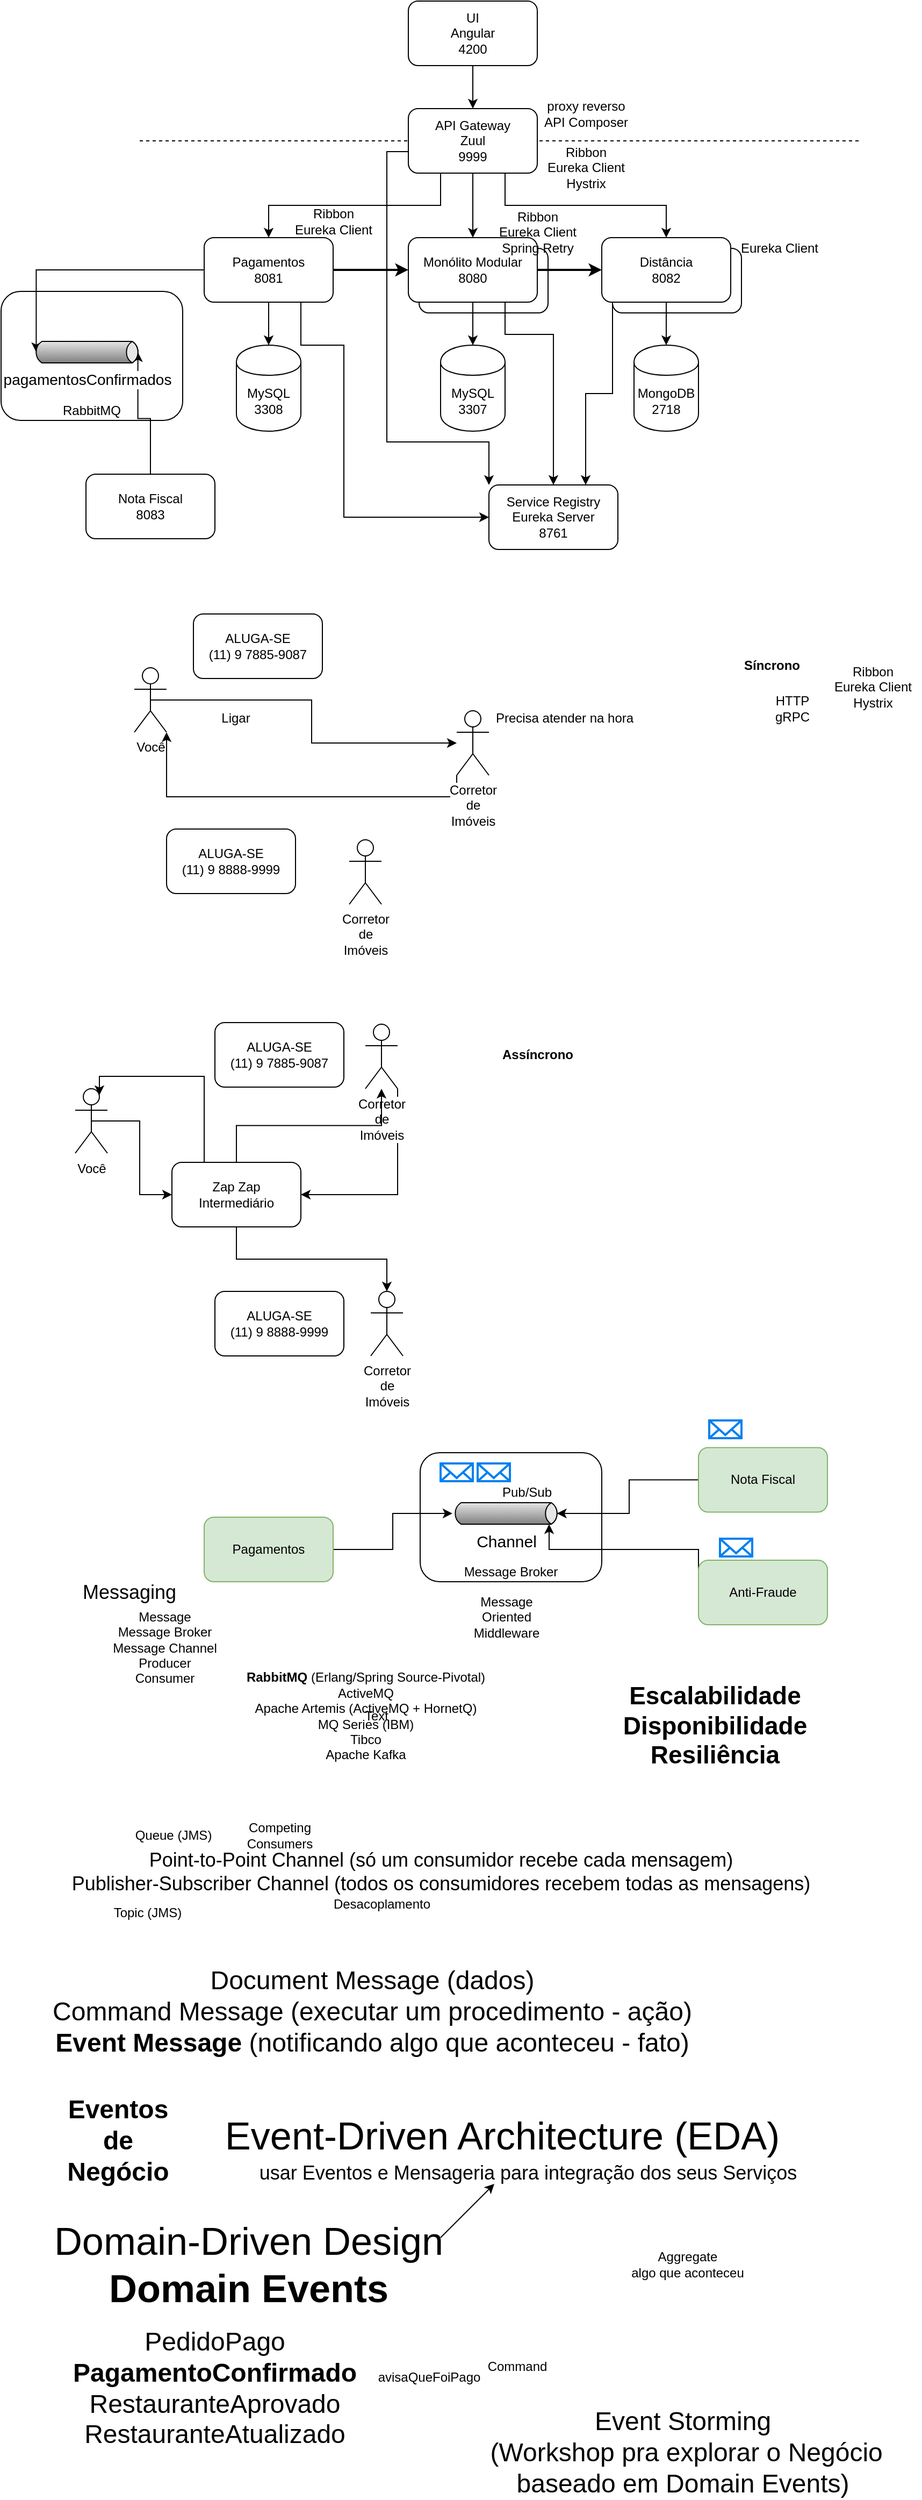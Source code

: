 <mxfile version="12.9.6" type="device"><diagram id="HgyVN2ir3AbYtpN6n-xm" name="Page-1"><mxGraphModel dx="1718" dy="497" grid="1" gridSize="10" guides="1" tooltips="1" connect="1" arrows="1" fold="1" page="1" pageScale="1" pageWidth="850" pageHeight="1100" math="0" shadow="0"><root><mxCell id="0"/><mxCell id="1" parent="0"/><mxCell id="lGlOOzOEdL2pA3N0CKUu-169" value="RabbitMQ" style="rounded=1;whiteSpace=wrap;html=1;verticalAlign=bottom;" vertex="1" parent="1"><mxGeometry x="-29" y="280" width="169" height="120" as="geometry"/></mxCell><mxCell id="lGlOOzOEdL2pA3N0CKUu-108" value="Message Broker" style="rounded=1;whiteSpace=wrap;html=1;verticalAlign=bottom;" vertex="1" parent="1"><mxGeometry x="361" y="1360" width="169" height="120" as="geometry"/></mxCell><mxCell id="lGlOOzOEdL2pA3N0CKUu-31" value="Monólito Modular&lt;br&gt;8080" style="rounded=1;whiteSpace=wrap;html=1;" vertex="1" parent="1"><mxGeometry x="360" y="240" width="120" height="60" as="geometry"/></mxCell><mxCell id="lGlOOzOEdL2pA3N0CKUu-30" value="Distância&lt;br&gt;8082" style="rounded=1;whiteSpace=wrap;html=1;" vertex="1" parent="1"><mxGeometry x="540" y="240" width="120" height="60" as="geometry"/></mxCell><mxCell id="lGlOOzOEdL2pA3N0CKUu-24" value="" style="endArrow=none;dashed=1;html=1;" edge="1" parent="1"><mxGeometry width="50" height="50" relative="1" as="geometry"><mxPoint x="100" y="140" as="sourcePoint"/><mxPoint x="770" y="140" as="targetPoint"/></mxGeometry></mxCell><mxCell id="lGlOOzOEdL2pA3N0CKUu-6" style="edgeStyle=orthogonalEdgeStyle;rounded=0;orthogonalLoop=1;jettySize=auto;html=1;exitX=0.5;exitY=1;exitDx=0;exitDy=0;" edge="1" parent="1" source="lGlOOzOEdL2pA3N0CKUu-1" target="lGlOOzOEdL2pA3N0CKUu-5"><mxGeometry relative="1" as="geometry"/></mxCell><mxCell id="lGlOOzOEdL2pA3N0CKUu-28" style="edgeStyle=orthogonalEdgeStyle;rounded=0;orthogonalLoop=1;jettySize=auto;html=1;exitX=1;exitY=0.5;exitDx=0;exitDy=0;entryX=0;entryY=0.5;entryDx=0;entryDy=0;strokeWidth=2;" edge="1" parent="1" source="lGlOOzOEdL2pA3N0CKUu-1" target="lGlOOzOEdL2pA3N0CKUu-12"><mxGeometry relative="1" as="geometry"/></mxCell><mxCell id="lGlOOzOEdL2pA3N0CKUu-38" style="edgeStyle=orthogonalEdgeStyle;rounded=0;orthogonalLoop=1;jettySize=auto;html=1;exitX=0.75;exitY=1;exitDx=0;exitDy=0;" edge="1" parent="1" source="lGlOOzOEdL2pA3N0CKUu-1" target="lGlOOzOEdL2pA3N0CKUu-33"><mxGeometry relative="1" as="geometry"><Array as="points"><mxPoint x="440" y="320"/><mxPoint x="485" y="320"/></Array></mxGeometry></mxCell><mxCell id="lGlOOzOEdL2pA3N0CKUu-1" value="Monólito Modular&lt;br&gt;8080" style="rounded=1;whiteSpace=wrap;html=1;" vertex="1" parent="1"><mxGeometry x="350" y="230" width="120" height="60" as="geometry"/></mxCell><mxCell id="lGlOOzOEdL2pA3N0CKUu-5" value="MySQL&lt;br&gt;3307" style="shape=cylinder;whiteSpace=wrap;html=1;boundedLbl=1;backgroundOutline=1;" vertex="1" parent="1"><mxGeometry x="380" y="330" width="60" height="80" as="geometry"/></mxCell><mxCell id="lGlOOzOEdL2pA3N0CKUu-8" style="edgeStyle=orthogonalEdgeStyle;rounded=0;orthogonalLoop=1;jettySize=auto;html=1;exitX=0.5;exitY=1;exitDx=0;exitDy=0;" edge="1" parent="1" source="lGlOOzOEdL2pA3N0CKUu-7" target="lGlOOzOEdL2pA3N0CKUu-1"><mxGeometry relative="1" as="geometry"/></mxCell><mxCell id="lGlOOzOEdL2pA3N0CKUu-10" style="edgeStyle=orthogonalEdgeStyle;rounded=0;orthogonalLoop=1;jettySize=auto;html=1;exitX=0.25;exitY=1;exitDx=0;exitDy=0;" edge="1" parent="1" source="lGlOOzOEdL2pA3N0CKUu-7" target="lGlOOzOEdL2pA3N0CKUu-9"><mxGeometry relative="1" as="geometry"/></mxCell><mxCell id="lGlOOzOEdL2pA3N0CKUu-14" style="edgeStyle=orthogonalEdgeStyle;rounded=0;orthogonalLoop=1;jettySize=auto;html=1;exitX=0.75;exitY=1;exitDx=0;exitDy=0;" edge="1" parent="1" source="lGlOOzOEdL2pA3N0CKUu-7" target="lGlOOzOEdL2pA3N0CKUu-12"><mxGeometry relative="1" as="geometry"/></mxCell><mxCell id="lGlOOzOEdL2pA3N0CKUu-40" style="edgeStyle=orthogonalEdgeStyle;rounded=0;orthogonalLoop=1;jettySize=auto;html=1;entryX=0;entryY=0;entryDx=0;entryDy=0;exitX=0;exitY=0.5;exitDx=0;exitDy=0;" edge="1" parent="1" source="lGlOOzOEdL2pA3N0CKUu-7" target="lGlOOzOEdL2pA3N0CKUu-33"><mxGeometry relative="1" as="geometry"><mxPoint x="360" y="170" as="sourcePoint"/><Array as="points"><mxPoint x="350" y="150"/><mxPoint x="330" y="150"/><mxPoint x="330" y="420"/><mxPoint x="425" y="420"/></Array></mxGeometry></mxCell><mxCell id="lGlOOzOEdL2pA3N0CKUu-7" value="API Gateway&lt;br&gt;Zuul&lt;br&gt;9999" style="rounded=1;whiteSpace=wrap;html=1;" vertex="1" parent="1"><mxGeometry x="350" y="110" width="120" height="60" as="geometry"/></mxCell><mxCell id="lGlOOzOEdL2pA3N0CKUu-21" style="edgeStyle=orthogonalEdgeStyle;rounded=0;orthogonalLoop=1;jettySize=auto;html=1;exitX=0.5;exitY=1;exitDx=0;exitDy=0;" edge="1" parent="1" source="lGlOOzOEdL2pA3N0CKUu-9" target="lGlOOzOEdL2pA3N0CKUu-16"><mxGeometry relative="1" as="geometry"/></mxCell><mxCell id="lGlOOzOEdL2pA3N0CKUu-27" style="edgeStyle=orthogonalEdgeStyle;rounded=0;orthogonalLoop=1;jettySize=auto;html=1;exitX=1;exitY=0.5;exitDx=0;exitDy=0;strokeWidth=2;" edge="1" parent="1" source="lGlOOzOEdL2pA3N0CKUu-9" target="lGlOOzOEdL2pA3N0CKUu-1"><mxGeometry relative="1" as="geometry"/></mxCell><mxCell id="lGlOOzOEdL2pA3N0CKUu-39" style="edgeStyle=orthogonalEdgeStyle;rounded=0;orthogonalLoop=1;jettySize=auto;html=1;exitX=0.75;exitY=1;exitDx=0;exitDy=0;entryX=0;entryY=0.5;entryDx=0;entryDy=0;" edge="1" parent="1" source="lGlOOzOEdL2pA3N0CKUu-9" target="lGlOOzOEdL2pA3N0CKUu-33"><mxGeometry relative="1" as="geometry"><Array as="points"><mxPoint x="250" y="330"/><mxPoint x="290" y="330"/><mxPoint x="290" y="490"/></Array></mxGeometry></mxCell><mxCell id="lGlOOzOEdL2pA3N0CKUu-177" style="edgeStyle=orthogonalEdgeStyle;rounded=0;orthogonalLoop=1;jettySize=auto;html=1;exitX=0;exitY=0.5;exitDx=0;exitDy=0;entryX=0;entryY=0.5;entryDx=2.7;entryDy=0;entryPerimeter=0;strokeWidth=1;" edge="1" parent="1" source="lGlOOzOEdL2pA3N0CKUu-9" target="lGlOOzOEdL2pA3N0CKUu-170"><mxGeometry relative="1" as="geometry"/></mxCell><mxCell id="lGlOOzOEdL2pA3N0CKUu-9" value="Pagamentos&lt;br&gt;8081" style="rounded=1;whiteSpace=wrap;html=1;" vertex="1" parent="1"><mxGeometry x="160" y="230" width="120" height="60" as="geometry"/></mxCell><mxCell id="lGlOOzOEdL2pA3N0CKUu-23" style="edgeStyle=orthogonalEdgeStyle;rounded=0;orthogonalLoop=1;jettySize=auto;html=1;exitX=0.5;exitY=1;exitDx=0;exitDy=0;" edge="1" parent="1" source="lGlOOzOEdL2pA3N0CKUu-12" target="lGlOOzOEdL2pA3N0CKUu-19"><mxGeometry relative="1" as="geometry"/></mxCell><mxCell id="lGlOOzOEdL2pA3N0CKUu-37" style="edgeStyle=orthogonalEdgeStyle;rounded=0;orthogonalLoop=1;jettySize=auto;html=1;exitX=0.25;exitY=1;exitDx=0;exitDy=0;entryX=0.75;entryY=0;entryDx=0;entryDy=0;" edge="1" parent="1" source="lGlOOzOEdL2pA3N0CKUu-12" target="lGlOOzOEdL2pA3N0CKUu-33"><mxGeometry relative="1" as="geometry"><Array as="points"><mxPoint x="540" y="290"/><mxPoint x="540" y="375"/><mxPoint x="515" y="375"/></Array></mxGeometry></mxCell><mxCell id="lGlOOzOEdL2pA3N0CKUu-12" value="Distância&lt;br&gt;8082" style="rounded=1;whiteSpace=wrap;html=1;" vertex="1" parent="1"><mxGeometry x="530" y="230" width="120" height="60" as="geometry"/></mxCell><mxCell id="lGlOOzOEdL2pA3N0CKUu-16" value="MySQL&lt;br&gt;3308" style="shape=cylinder;whiteSpace=wrap;html=1;boundedLbl=1;backgroundOutline=1;" vertex="1" parent="1"><mxGeometry x="190" y="330" width="60" height="80" as="geometry"/></mxCell><mxCell id="lGlOOzOEdL2pA3N0CKUu-19" value="MongoDB&lt;br&gt;2718" style="shape=cylinder;whiteSpace=wrap;html=1;boundedLbl=1;backgroundOutline=1;" vertex="1" parent="1"><mxGeometry x="560" y="330" width="60" height="80" as="geometry"/></mxCell><mxCell id="lGlOOzOEdL2pA3N0CKUu-26" style="edgeStyle=orthogonalEdgeStyle;rounded=0;orthogonalLoop=1;jettySize=auto;html=1;exitX=0.5;exitY=1;exitDx=0;exitDy=0;entryX=0.5;entryY=0;entryDx=0;entryDy=0;" edge="1" parent="1" source="lGlOOzOEdL2pA3N0CKUu-25" target="lGlOOzOEdL2pA3N0CKUu-7"><mxGeometry relative="1" as="geometry"/></mxCell><mxCell id="lGlOOzOEdL2pA3N0CKUu-25" value="UI&lt;br&gt;Angular&lt;br&gt;4200" style="rounded=1;whiteSpace=wrap;html=1;" vertex="1" parent="1"><mxGeometry x="350" y="10" width="120" height="60" as="geometry"/></mxCell><mxCell id="lGlOOzOEdL2pA3N0CKUu-29" value="proxy reverso&lt;br&gt;API Composer" style="text;html=1;align=center;verticalAlign=middle;resizable=0;points=[];autosize=1;" vertex="1" parent="1"><mxGeometry x="470" y="100" width="90" height="30" as="geometry"/></mxCell><mxCell id="lGlOOzOEdL2pA3N0CKUu-32" value="Ribbon&lt;br&gt;Eureka Client&lt;br&gt;Hystrix" style="text;html=1;align=center;verticalAlign=middle;resizable=0;points=[];autosize=1;" vertex="1" parent="1"><mxGeometry x="470" y="140" width="90" height="50" as="geometry"/></mxCell><mxCell id="lGlOOzOEdL2pA3N0CKUu-33" value="Service Registry&lt;br&gt;Eureka Server&lt;br&gt;8761" style="rounded=1;whiteSpace=wrap;html=1;" vertex="1" parent="1"><mxGeometry x="425" y="460" width="120" height="60" as="geometry"/></mxCell><mxCell id="lGlOOzOEdL2pA3N0CKUu-34" value="Ribbon&lt;br&gt;Eureka Client&lt;br&gt;Spring Retry" style="text;html=1;align=center;verticalAlign=middle;resizable=0;points=[];autosize=1;" vertex="1" parent="1"><mxGeometry x="425" y="200" width="90" height="50" as="geometry"/></mxCell><mxCell id="lGlOOzOEdL2pA3N0CKUu-35" value="Ribbon&lt;br&gt;Eureka Client" style="text;html=1;align=center;verticalAlign=middle;resizable=0;points=[];autosize=1;" vertex="1" parent="1"><mxGeometry x="235" y="200" width="90" height="30" as="geometry"/></mxCell><mxCell id="lGlOOzOEdL2pA3N0CKUu-36" value="Eureka Client" style="text;html=1;align=center;verticalAlign=middle;resizable=0;points=[];autosize=1;" vertex="1" parent="1"><mxGeometry x="650" y="230" width="90" height="20" as="geometry"/></mxCell><mxCell id="lGlOOzOEdL2pA3N0CKUu-178" style="edgeStyle=orthogonalEdgeStyle;rounded=0;orthogonalLoop=1;jettySize=auto;html=1;exitX=0.5;exitY=0;exitDx=0;exitDy=0;entryX=1;entryY=0.5;entryDx=-2.7;entryDy=0;entryPerimeter=0;strokeWidth=1;" edge="1" parent="1" source="lGlOOzOEdL2pA3N0CKUu-44" target="lGlOOzOEdL2pA3N0CKUu-170"><mxGeometry relative="1" as="geometry"/></mxCell><mxCell id="lGlOOzOEdL2pA3N0CKUu-44" value="Nota Fiscal&lt;br&gt;8083" style="rounded=1;whiteSpace=wrap;html=1;" vertex="1" parent="1"><mxGeometry x="50" y="450" width="120" height="60" as="geometry"/></mxCell><mxCell id="lGlOOzOEdL2pA3N0CKUu-54" style="edgeStyle=orthogonalEdgeStyle;rounded=0;orthogonalLoop=1;jettySize=auto;html=1;exitX=0.5;exitY=0.5;exitDx=0;exitDy=0;exitPerimeter=0;strokeWidth=1;" edge="1" parent="1" source="lGlOOzOEdL2pA3N0CKUu-48" target="lGlOOzOEdL2pA3N0CKUu-53"><mxGeometry relative="1" as="geometry"/></mxCell><mxCell id="lGlOOzOEdL2pA3N0CKUu-48" value="Você" style="shape=umlActor;verticalLabelPosition=bottom;labelBackgroundColor=#ffffff;verticalAlign=top;html=1;outlineConnect=0;" vertex="1" parent="1"><mxGeometry x="95" y="630" width="30" height="60" as="geometry"/></mxCell><mxCell id="lGlOOzOEdL2pA3N0CKUu-52" value="ALUGA-SE&lt;br&gt;(11) 9 7885-9087" style="rounded=1;whiteSpace=wrap;html=1;" vertex="1" parent="1"><mxGeometry x="150" y="580" width="120" height="60" as="geometry"/></mxCell><mxCell id="lGlOOzOEdL2pA3N0CKUu-110" style="edgeStyle=orthogonalEdgeStyle;rounded=0;orthogonalLoop=1;jettySize=auto;html=1;exitX=0;exitY=1;exitDx=0;exitDy=0;exitPerimeter=0;entryX=1;entryY=1;entryDx=0;entryDy=0;entryPerimeter=0;strokeWidth=1;" edge="1" parent="1" source="lGlOOzOEdL2pA3N0CKUu-53" target="lGlOOzOEdL2pA3N0CKUu-48"><mxGeometry relative="1" as="geometry"/></mxCell><mxCell id="lGlOOzOEdL2pA3N0CKUu-53" value="Corretor&lt;br&gt;de&lt;br&gt;Imóveis" style="shape=umlActor;verticalLabelPosition=bottom;labelBackgroundColor=#ffffff;verticalAlign=top;html=1;outlineConnect=0;" vertex="1" parent="1"><mxGeometry x="395" y="670" width="30" height="60" as="geometry"/></mxCell><mxCell id="lGlOOzOEdL2pA3N0CKUu-56" value="Ligar" style="text;html=1;align=center;verticalAlign=middle;resizable=0;points=[];autosize=1;" vertex="1" parent="1"><mxGeometry x="169" y="667" width="40" height="20" as="geometry"/></mxCell><mxCell id="lGlOOzOEdL2pA3N0CKUu-57" value="Precisa atender na hora" style="text;html=1;align=center;verticalAlign=middle;resizable=0;points=[];autosize=1;" vertex="1" parent="1"><mxGeometry x="425" y="667" width="140" height="20" as="geometry"/></mxCell><mxCell id="lGlOOzOEdL2pA3N0CKUu-58" value="ALUGA-SE&lt;br&gt;(11) 9 8888-9999" style="rounded=1;whiteSpace=wrap;html=1;" vertex="1" parent="1"><mxGeometry x="125" y="780" width="120" height="60" as="geometry"/></mxCell><mxCell id="lGlOOzOEdL2pA3N0CKUu-60" value="Corretor&lt;br&gt;de&lt;br&gt;Imóveis" style="shape=umlActor;verticalLabelPosition=bottom;labelBackgroundColor=#ffffff;verticalAlign=top;html=1;outlineConnect=0;" vertex="1" parent="1"><mxGeometry x="295" y="790" width="30" height="60" as="geometry"/></mxCell><mxCell id="lGlOOzOEdL2pA3N0CKUu-83" value="&lt;b&gt;Síncrono&lt;/b&gt;" style="text;html=1;align=center;verticalAlign=middle;resizable=0;points=[];autosize=1;" vertex="1" parent="1"><mxGeometry x="653" y="618" width="70" height="20" as="geometry"/></mxCell><mxCell id="lGlOOzOEdL2pA3N0CKUu-84" style="edgeStyle=orthogonalEdgeStyle;rounded=0;orthogonalLoop=1;jettySize=auto;html=1;exitX=0.5;exitY=0.5;exitDx=0;exitDy=0;exitPerimeter=0;entryX=0;entryY=0.5;entryDx=0;entryDy=0;strokeWidth=1;" edge="1" parent="1" source="lGlOOzOEdL2pA3N0CKUu-85" target="lGlOOzOEdL2pA3N0CKUu-94"><mxGeometry relative="1" as="geometry"/></mxCell><mxCell id="lGlOOzOEdL2pA3N0CKUu-85" value="Você" style="shape=umlActor;verticalLabelPosition=bottom;labelBackgroundColor=#ffffff;verticalAlign=top;html=1;outlineConnect=0;" vertex="1" parent="1"><mxGeometry x="40" y="1021.5" width="30" height="60" as="geometry"/></mxCell><mxCell id="lGlOOzOEdL2pA3N0CKUu-86" value="ALUGA-SE&lt;br&gt;(11) 9 7885-9087" style="rounded=1;whiteSpace=wrap;html=1;" vertex="1" parent="1"><mxGeometry x="170" y="960" width="120" height="60" as="geometry"/></mxCell><mxCell id="lGlOOzOEdL2pA3N0CKUu-87" style="edgeStyle=orthogonalEdgeStyle;rounded=0;orthogonalLoop=1;jettySize=auto;html=1;exitX=1;exitY=1;exitDx=0;exitDy=0;exitPerimeter=0;entryX=1;entryY=0.5;entryDx=0;entryDy=0;strokeWidth=1;" edge="1" parent="1" source="lGlOOzOEdL2pA3N0CKUu-88" target="lGlOOzOEdL2pA3N0CKUu-94"><mxGeometry relative="1" as="geometry"/></mxCell><mxCell id="lGlOOzOEdL2pA3N0CKUu-88" value="Corretor&lt;br&gt;de&lt;br&gt;Imóveis" style="shape=umlActor;verticalLabelPosition=bottom;labelBackgroundColor=#ffffff;verticalAlign=top;html=1;outlineConnect=0;" vertex="1" parent="1"><mxGeometry x="310" y="961.5" width="30" height="60" as="geometry"/></mxCell><mxCell id="lGlOOzOEdL2pA3N0CKUu-89" value="ALUGA-SE&lt;br&gt;(11) 9 8888-9999" style="rounded=1;whiteSpace=wrap;html=1;" vertex="1" parent="1"><mxGeometry x="170" y="1210" width="120" height="60" as="geometry"/></mxCell><mxCell id="lGlOOzOEdL2pA3N0CKUu-90" value="Corretor&lt;br&gt;de&lt;br&gt;Imóveis" style="shape=umlActor;verticalLabelPosition=bottom;labelBackgroundColor=#ffffff;verticalAlign=top;html=1;outlineConnect=0;" vertex="1" parent="1"><mxGeometry x="315" y="1210" width="30" height="60" as="geometry"/></mxCell><mxCell id="lGlOOzOEdL2pA3N0CKUu-91" style="edgeStyle=orthogonalEdgeStyle;rounded=0;orthogonalLoop=1;jettySize=auto;html=1;exitX=0.5;exitY=0;exitDx=0;exitDy=0;strokeWidth=1;" edge="1" parent="1" source="lGlOOzOEdL2pA3N0CKUu-94" target="lGlOOzOEdL2pA3N0CKUu-88"><mxGeometry relative="1" as="geometry"/></mxCell><mxCell id="lGlOOzOEdL2pA3N0CKUu-92" style="edgeStyle=orthogonalEdgeStyle;rounded=0;orthogonalLoop=1;jettySize=auto;html=1;exitX=0.5;exitY=1;exitDx=0;exitDy=0;strokeWidth=1;" edge="1" parent="1" source="lGlOOzOEdL2pA3N0CKUu-94" target="lGlOOzOEdL2pA3N0CKUu-90"><mxGeometry relative="1" as="geometry"/></mxCell><mxCell id="lGlOOzOEdL2pA3N0CKUu-93" style="edgeStyle=orthogonalEdgeStyle;rounded=0;orthogonalLoop=1;jettySize=auto;html=1;exitX=0.25;exitY=0;exitDx=0;exitDy=0;entryX=0.75;entryY=0.1;entryDx=0;entryDy=0;entryPerimeter=0;strokeWidth=1;" edge="1" parent="1" source="lGlOOzOEdL2pA3N0CKUu-94" target="lGlOOzOEdL2pA3N0CKUu-85"><mxGeometry relative="1" as="geometry"><Array as="points"><mxPoint x="160" y="1010"/><mxPoint x="63" y="1010"/></Array></mxGeometry></mxCell><mxCell id="lGlOOzOEdL2pA3N0CKUu-94" value="Zap Zap&lt;br&gt;Intermediário" style="rounded=1;whiteSpace=wrap;html=1;" vertex="1" parent="1"><mxGeometry x="130" y="1090" width="120" height="60" as="geometry"/></mxCell><mxCell id="lGlOOzOEdL2pA3N0CKUu-95" value="&lt;b&gt;Assíncrono&lt;/b&gt;" style="text;html=1;align=center;verticalAlign=middle;resizable=0;points=[];autosize=1;" vertex="1" parent="1"><mxGeometry x="430" y="980" width="80" height="20" as="geometry"/></mxCell><mxCell id="lGlOOzOEdL2pA3N0CKUu-96" value="HTTP&lt;br&gt;gRPC" style="text;html=1;align=center;verticalAlign=middle;resizable=0;points=[];autosize=1;" vertex="1" parent="1"><mxGeometry x="682" y="653" width="50" height="30" as="geometry"/></mxCell><mxCell id="lGlOOzOEdL2pA3N0CKUu-97" value="Ribbon&lt;br&gt;Eureka Client&lt;br&gt;Hystrix" style="text;html=1;align=center;verticalAlign=middle;resizable=0;points=[];autosize=1;" vertex="1" parent="1"><mxGeometry x="737" y="623" width="90" height="50" as="geometry"/></mxCell><mxCell id="lGlOOzOEdL2pA3N0CKUu-100" style="edgeStyle=orthogonalEdgeStyle;rounded=0;orthogonalLoop=1;jettySize=auto;html=1;exitX=1;exitY=0.5;exitDx=0;exitDy=0;strokeWidth=1;" edge="1" parent="1" source="lGlOOzOEdL2pA3N0CKUu-98" target="lGlOOzOEdL2pA3N0CKUu-99"><mxGeometry relative="1" as="geometry"/></mxCell><mxCell id="lGlOOzOEdL2pA3N0CKUu-98" value="Pagamentos" style="rounded=1;whiteSpace=wrap;html=1;fillColor=#d5e8d4;strokeColor=#82b366;" vertex="1" parent="1"><mxGeometry x="160" y="1420" width="120" height="60" as="geometry"/></mxCell><mxCell id="lGlOOzOEdL2pA3N0CKUu-99" value="&lt;font style=&quot;font-size: 15px&quot;&gt;Channel&lt;/font&gt;" style="strokeWidth=1;outlineConnect=0;dashed=0;align=center;html=1;fontSize=8;shape=mxgraph.eip.messageChannel;verticalLabelPosition=bottom;labelBackgroundColor=#ffffff;verticalAlign=top;" vertex="1" parent="1"><mxGeometry x="391" y="1406.5" width="100" height="20" as="geometry"/></mxCell><mxCell id="lGlOOzOEdL2pA3N0CKUu-103" style="edgeStyle=orthogonalEdgeStyle;rounded=0;orthogonalLoop=1;jettySize=auto;html=1;exitX=0;exitY=0.5;exitDx=0;exitDy=0;entryX=1;entryY=0.5;entryDx=-2.7;entryDy=0;entryPerimeter=0;strokeWidth=1;" edge="1" parent="1" source="lGlOOzOEdL2pA3N0CKUu-102" target="lGlOOzOEdL2pA3N0CKUu-99"><mxGeometry relative="1" as="geometry"/></mxCell><mxCell id="lGlOOzOEdL2pA3N0CKUu-102" value="Nota Fiscal" style="rounded=1;whiteSpace=wrap;html=1;fillColor=#d5e8d4;strokeColor=#82b366;" vertex="1" parent="1"><mxGeometry x="620" y="1355.25" width="120" height="60" as="geometry"/></mxCell><mxCell id="lGlOOzOEdL2pA3N0CKUu-105" value="&lt;br&gt;Message&lt;br&gt;Message Broker&lt;br&gt;Message Channel&lt;br&gt;Producer&lt;br&gt;Consumer" style="text;html=1;align=center;verticalAlign=middle;resizable=0;points=[];autosize=1;" vertex="1" parent="1"><mxGeometry x="68" y="1489" width="110" height="90" as="geometry"/></mxCell><mxCell id="lGlOOzOEdL2pA3N0CKUu-106" value="Message&lt;br&gt;Oriented&lt;br&gt;Middleware" style="text;html=1;align=center;verticalAlign=middle;resizable=0;points=[];autosize=1;" vertex="1" parent="1"><mxGeometry x="401" y="1488" width="80" height="50" as="geometry"/></mxCell><mxCell id="lGlOOzOEdL2pA3N0CKUu-107" value="&lt;font style=&quot;font-size: 18px&quot;&gt;Messaging&lt;/font&gt;" style="text;html=1;align=center;verticalAlign=middle;resizable=0;points=[];autosize=1;" vertex="1" parent="1"><mxGeometry x="40" y="1480" width="100" height="20" as="geometry"/></mxCell><mxCell id="lGlOOzOEdL2pA3N0CKUu-109" value="&lt;b&gt;RabbitMQ&lt;/b&gt; (Erlang/Spring Source-Pivotal)&lt;br&gt;ActiveMQ&lt;br&gt;Apache Artemis (ActiveMQ + HornetQ)&lt;br&gt;MQ Series (IBM)&lt;br&gt;Tibco&lt;br&gt;Apache Kafka" style="text;html=1;align=center;verticalAlign=middle;resizable=0;points=[];autosize=1;" vertex="1" parent="1"><mxGeometry x="190" y="1560" width="240" height="90" as="geometry"/></mxCell><mxCell id="lGlOOzOEdL2pA3N0CKUu-111" value="Text" style="text;html=1;align=center;verticalAlign=middle;resizable=0;points=[];autosize=1;" vertex="1" parent="lGlOOzOEdL2pA3N0CKUu-109"><mxGeometry x="110" y="35" width="40" height="20" as="geometry"/></mxCell><mxCell id="lGlOOzOEdL2pA3N0CKUu-112" value="&lt;font style=&quot;font-size: 23px&quot;&gt;&lt;b&gt;Escalabilidade&lt;/b&gt;&lt;br&gt;&lt;b&gt;Disponibilidade&lt;br&gt;Resiliência&lt;/b&gt;&lt;/font&gt;" style="text;html=1;align=center;verticalAlign=middle;resizable=0;points=[];autosize=1;" vertex="1" parent="1"><mxGeometry x="540" y="1584" width="190" height="60" as="geometry"/></mxCell><mxCell id="lGlOOzOEdL2pA3N0CKUu-126" style="edgeStyle=orthogonalEdgeStyle;rounded=0;orthogonalLoop=1;jettySize=auto;html=1;exitX=0;exitY=0.5;exitDx=0;exitDy=0;entryX=0;entryY=1;entryDx=90;entryDy=0;entryPerimeter=0;strokeWidth=1;" edge="1" parent="1" source="lGlOOzOEdL2pA3N0CKUu-124" target="lGlOOzOEdL2pA3N0CKUu-99"><mxGeometry relative="1" as="geometry"><Array as="points"><mxPoint x="620" y="1450"/><mxPoint x="481" y="1450"/></Array></mxGeometry></mxCell><mxCell id="lGlOOzOEdL2pA3N0CKUu-124" value="Anti-Fraude" style="rounded=1;whiteSpace=wrap;html=1;fillColor=#d5e8d4;strokeColor=#82b366;" vertex="1" parent="1"><mxGeometry x="620" y="1460" width="120" height="60" as="geometry"/></mxCell><mxCell id="lGlOOzOEdL2pA3N0CKUu-127" value="" style="html=1;verticalLabelPosition=bottom;align=center;labelBackgroundColor=#ffffff;verticalAlign=top;strokeWidth=2;strokeColor=#0080F0;shadow=0;dashed=0;shape=mxgraph.ios7.icons.mail;" vertex="1" parent="1"><mxGeometry x="380" y="1370" width="30" height="16.5" as="geometry"/></mxCell><mxCell id="lGlOOzOEdL2pA3N0CKUu-134" value="&lt;font style=&quot;font-size: 18px&quot;&gt;Point-to-Point Channel (só um consumidor recebe cada mensagem)&lt;br&gt;Publisher-Subscriber Channel (todos os consumidores recebem todas as mensagens)&lt;br&gt;&lt;/font&gt;" style="text;html=1;align=center;verticalAlign=middle;resizable=0;points=[];autosize=1;" vertex="1" parent="1"><mxGeometry x="30" y="1730" width="700" height="40" as="geometry"/></mxCell><mxCell id="lGlOOzOEdL2pA3N0CKUu-137" value="Pub/Sub" style="text;html=1;strokeColor=none;fillColor=none;align=center;verticalAlign=middle;whiteSpace=wrap;rounded=0;" vertex="1" parent="1"><mxGeometry x="421" y="1386.5" width="79" height="20" as="geometry"/></mxCell><mxCell id="lGlOOzOEdL2pA3N0CKUu-138" value="" style="html=1;verticalLabelPosition=bottom;align=center;labelBackgroundColor=#ffffff;verticalAlign=top;strokeWidth=2;strokeColor=#0080F0;shadow=0;dashed=0;shape=mxgraph.ios7.icons.mail;" vertex="1" parent="1"><mxGeometry x="630" y="1330" width="30" height="16.5" as="geometry"/></mxCell><mxCell id="lGlOOzOEdL2pA3N0CKUu-140" value="Queue (JMS)" style="text;html=1;align=center;verticalAlign=middle;resizable=0;points=[];autosize=1;" vertex="1" parent="1"><mxGeometry x="86" y="1706" width="90" height="20" as="geometry"/></mxCell><mxCell id="lGlOOzOEdL2pA3N0CKUu-141" value="Topic (JMS)" style="text;html=1;align=center;verticalAlign=middle;resizable=0;points=[];autosize=1;" vertex="1" parent="1"><mxGeometry x="67" y="1778" width="80" height="20" as="geometry"/></mxCell><mxCell id="lGlOOzOEdL2pA3N0CKUu-142" value="" style="html=1;verticalLabelPosition=bottom;align=center;labelBackgroundColor=#ffffff;verticalAlign=top;strokeWidth=2;strokeColor=#0080F0;shadow=0;dashed=0;shape=mxgraph.ios7.icons.mail;" vertex="1" parent="1"><mxGeometry x="640" y="1440" width="30" height="16.5" as="geometry"/></mxCell><mxCell id="lGlOOzOEdL2pA3N0CKUu-143" value="" style="html=1;verticalLabelPosition=bottom;align=center;labelBackgroundColor=#ffffff;verticalAlign=top;strokeWidth=2;strokeColor=#0080F0;shadow=0;dashed=0;shape=mxgraph.ios7.icons.mail;" vertex="1" parent="1"><mxGeometry x="414.5" y="1370" width="30" height="16.5" as="geometry"/></mxCell><mxCell id="lGlOOzOEdL2pA3N0CKUu-147" value="Competing&lt;br&gt;Consumers" style="text;html=1;align=center;verticalAlign=middle;resizable=0;points=[];autosize=1;" vertex="1" parent="1"><mxGeometry x="190" y="1701" width="80" height="30" as="geometry"/></mxCell><mxCell id="lGlOOzOEdL2pA3N0CKUu-148" value="Desacoplamento" style="text;html=1;align=center;verticalAlign=middle;resizable=0;points=[];autosize=1;" vertex="1" parent="1"><mxGeometry x="270" y="1770" width="110" height="20" as="geometry"/></mxCell><mxCell id="lGlOOzOEdL2pA3N0CKUu-151" value="&lt;font style=&quot;font-size: 24px&quot;&gt;Document Message (dados)&lt;br&gt;Command Message (executar um procedimento - ação)&lt;br&gt;&lt;b&gt;Event Message &lt;/b&gt;(notificando algo que aconteceu - fato)&lt;br&gt;&lt;/font&gt;" style="text;html=1;align=center;verticalAlign=middle;resizable=0;points=[];autosize=1;" vertex="1" parent="1"><mxGeometry x="11" y="1850" width="610" height="60" as="geometry"/></mxCell><mxCell id="lGlOOzOEdL2pA3N0CKUu-152" value="&lt;font style=&quot;font-size: 24px&quot;&gt;&lt;b&gt;Eventos de Negócio&lt;/b&gt;&lt;/font&gt;" style="text;html=1;strokeColor=none;fillColor=none;align=center;verticalAlign=middle;whiteSpace=wrap;rounded=0;" vertex="1" parent="1"><mxGeometry x="60" y="1990" width="40" height="20" as="geometry"/></mxCell><mxCell id="lGlOOzOEdL2pA3N0CKUu-154" value="&lt;font style=&quot;font-size: 36px&quot;&gt;Event-Driven Architecture (EDA)&lt;/font&gt;" style="text;html=1;strokeColor=none;fillColor=none;align=center;verticalAlign=middle;whiteSpace=wrap;rounded=0;" vertex="1" parent="1"><mxGeometry x="169" y="1990" width="537" height="10" as="geometry"/></mxCell><mxCell id="lGlOOzOEdL2pA3N0CKUu-155" value="&lt;font style=&quot;font-size: 18px&quot;&gt;usar Eventos e Mensageria para integração dos seus Serviços&lt;/font&gt;" style="text;html=1;align=center;verticalAlign=middle;resizable=0;points=[];autosize=1;" vertex="1" parent="1"><mxGeometry x="200.5" y="2020" width="520" height="20" as="geometry"/></mxCell><mxCell id="lGlOOzOEdL2pA3N0CKUu-157" value="&lt;font style=&quot;font-size: 36px&quot;&gt;Domain-Driven Design&lt;br&gt;&lt;b&gt;Domain Events&lt;/b&gt;&lt;br&gt;&lt;/font&gt;" style="text;html=1;align=center;verticalAlign=middle;resizable=0;points=[];autosize=1;" vertex="1" parent="1"><mxGeometry x="11" y="2090" width="380" height="50" as="geometry"/></mxCell><mxCell id="lGlOOzOEdL2pA3N0CKUu-158" value="" style="endArrow=classic;html=1;strokeWidth=1;" edge="1" parent="1"><mxGeometry width="50" height="50" relative="1" as="geometry"><mxPoint x="380" y="2090" as="sourcePoint"/><mxPoint x="430" y="2040" as="targetPoint"/></mxGeometry></mxCell><mxCell id="lGlOOzOEdL2pA3N0CKUu-159" value="Aggregate&lt;br&gt;algo que aconteceu" style="text;html=1;strokeColor=none;fillColor=none;align=center;verticalAlign=middle;whiteSpace=wrap;rounded=0;" vertex="1" parent="1"><mxGeometry x="540" y="2105" width="140" height="20" as="geometry"/></mxCell><mxCell id="lGlOOzOEdL2pA3N0CKUu-161" value="&lt;font style=&quot;font-size: 24px&quot;&gt;PedidoPago&lt;br&gt;&lt;b&gt;PagamentoConfirmado&lt;/b&gt;&lt;br&gt;RestauranteAprovado&lt;br&gt;RestauranteAtualizado&lt;br&gt;&lt;/font&gt;" style="text;html=1;strokeColor=none;fillColor=none;align=center;verticalAlign=middle;whiteSpace=wrap;rounded=0;" vertex="1" parent="1"><mxGeometry x="150" y="2220" width="40" height="20" as="geometry"/></mxCell><mxCell id="lGlOOzOEdL2pA3N0CKUu-162" value="avisaQueFoiPago" style="text;html=1;align=center;verticalAlign=middle;resizable=0;points=[];autosize=1;" vertex="1" parent="1"><mxGeometry x="314" y="2210" width="110" height="20" as="geometry"/></mxCell><mxCell id="lGlOOzOEdL2pA3N0CKUu-163" value="Command" style="text;html=1;align=center;verticalAlign=middle;resizable=0;points=[];autosize=1;" vertex="1" parent="1"><mxGeometry x="416" y="2200" width="70" height="20" as="geometry"/></mxCell><mxCell id="lGlOOzOEdL2pA3N0CKUu-166" value="&lt;font style=&quot;font-size: 24px&quot;&gt;Event Storming&lt;br&gt;&amp;nbsp;(Workshop pra explorar o Negócio&lt;br&gt;baseado em Domain Events)&lt;/font&gt;" style="text;html=1;align=center;verticalAlign=middle;resizable=0;points=[];autosize=1;" vertex="1" parent="1"><mxGeometry x="410" y="2260" width="390" height="60" as="geometry"/></mxCell><mxCell id="lGlOOzOEdL2pA3N0CKUu-170" value="&lt;font style=&quot;font-size: 14px&quot;&gt;pagamentosConfirmados&lt;/font&gt;" style="strokeWidth=1;outlineConnect=0;dashed=0;align=center;html=1;fontSize=8;shape=mxgraph.eip.messageChannel;verticalLabelPosition=bottom;labelBackgroundColor=#ffffff;verticalAlign=top;" vertex="1" parent="1"><mxGeometry x="1" y="326.5" width="100" height="20" as="geometry"/></mxCell></root></mxGraphModel></diagram></mxfile>